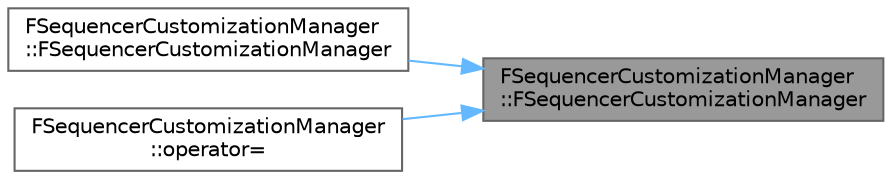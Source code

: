 digraph "FSequencerCustomizationManager::FSequencerCustomizationManager"
{
 // INTERACTIVE_SVG=YES
 // LATEX_PDF_SIZE
  bgcolor="transparent";
  edge [fontname=Helvetica,fontsize=10,labelfontname=Helvetica,labelfontsize=10];
  node [fontname=Helvetica,fontsize=10,shape=box,height=0.2,width=0.4];
  rankdir="RL";
  Node1 [id="Node000001",label="FSequencerCustomizationManager\l::FSequencerCustomizationManager",height=0.2,width=0.4,color="gray40", fillcolor="grey60", style="filled", fontcolor="black",tooltip=" "];
  Node1 -> Node2 [id="edge1_Node000001_Node000002",dir="back",color="steelblue1",style="solid",tooltip=" "];
  Node2 [id="Node000002",label="FSequencerCustomizationManager\l::FSequencerCustomizationManager",height=0.2,width=0.4,color="grey40", fillcolor="white", style="filled",URL="$d9/d06/classFSequencerCustomizationManager.html#a10e2d6a0becf599a6ca7e2c50264774f",tooltip=" "];
  Node1 -> Node3 [id="edge2_Node000001_Node000003",dir="back",color="steelblue1",style="solid",tooltip=" "];
  Node3 [id="Node000003",label="FSequencerCustomizationManager\l::operator=",height=0.2,width=0.4,color="grey40", fillcolor="white", style="filled",URL="$d9/d06/classFSequencerCustomizationManager.html#a33128997e61c5c47d5a484d98a2e2747",tooltip=" "];
}
